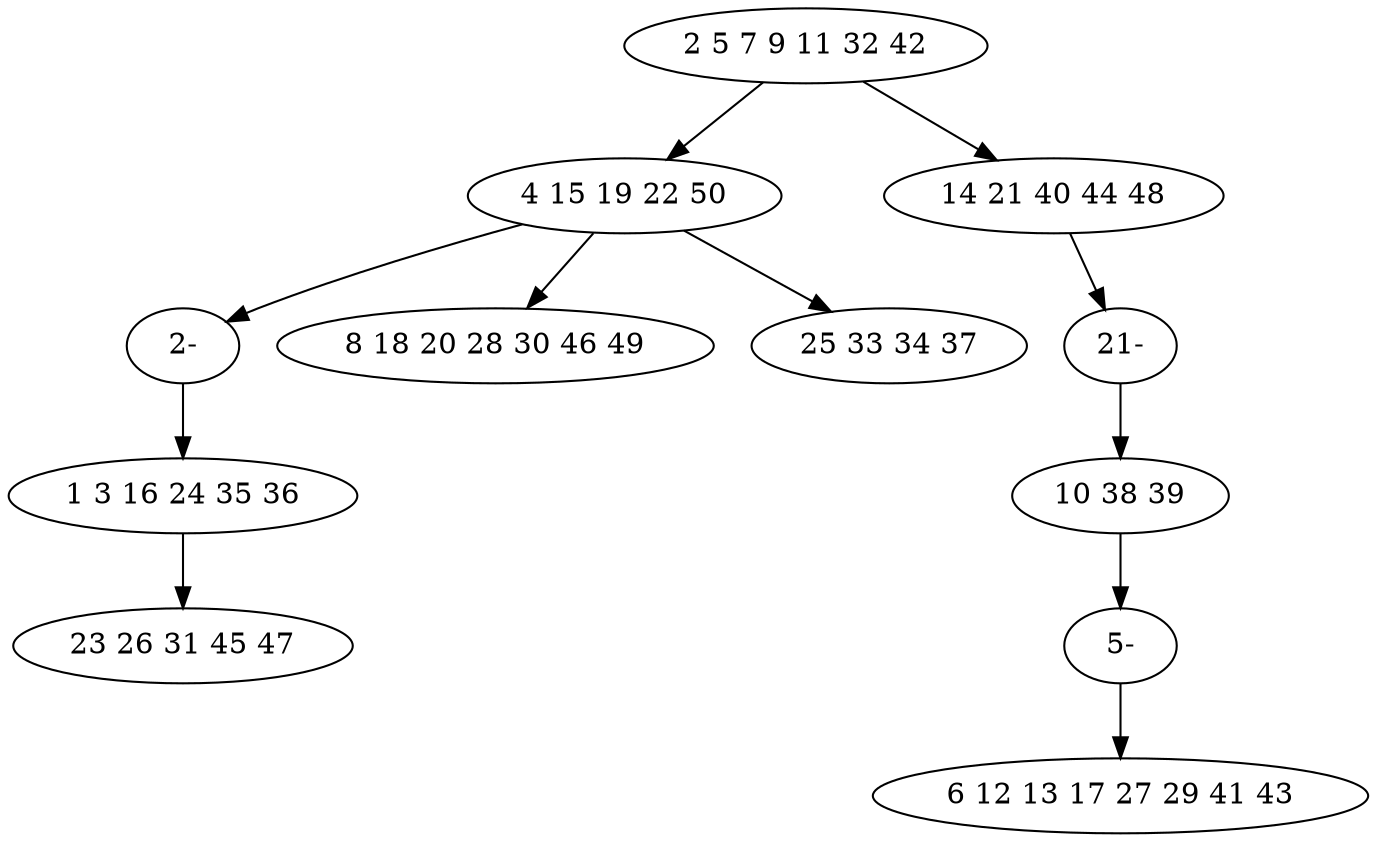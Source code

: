 digraph true_tree {
	"0" -> "1"
	"0" -> "2"
	"1" -> "10"
	"1" -> "4"
	"2" -> "9"
	"3" -> "6"
	"5" -> "11"
	"1" -> "8"
	"9" -> "5"
	"10" -> "3"
	"11" -> "7"
	"0" [label="2 5 7 9 11 32 42"];
	"1" [label="4 15 19 22 50"];
	"2" [label="14 21 40 44 48"];
	"3" [label="1 3 16 24 35 36"];
	"4" [label="8 18 20 28 30 46 49"];
	"5" [label="10 38 39"];
	"6" [label="23 26 31 45 47"];
	"7" [label="6 12 13 17 27 29 41 43"];
	"8" [label="25 33 34 37"];
	"9" [label="21-"];
	"10" [label="2-"];
	"11" [label="5-"];
}
